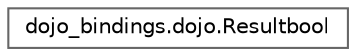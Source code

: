 digraph "Graphical Class Hierarchy"
{
 // LATEX_PDF_SIZE
  bgcolor="transparent";
  edge [fontname=Helvetica,fontsize=10,labelfontname=Helvetica,labelfontsize=10];
  node [fontname=Helvetica,fontsize=10,shape=box,height=0.2,width=0.4];
  rankdir="LR";
  Node0 [id="Node000000",label="dojo_bindings.dojo.Resultbool",height=0.2,width=0.4,color="grey40", fillcolor="white", style="filled",URL="$structdojo__bindings_1_1dojo_1_1_resultbool.html",tooltip=" "];
}
